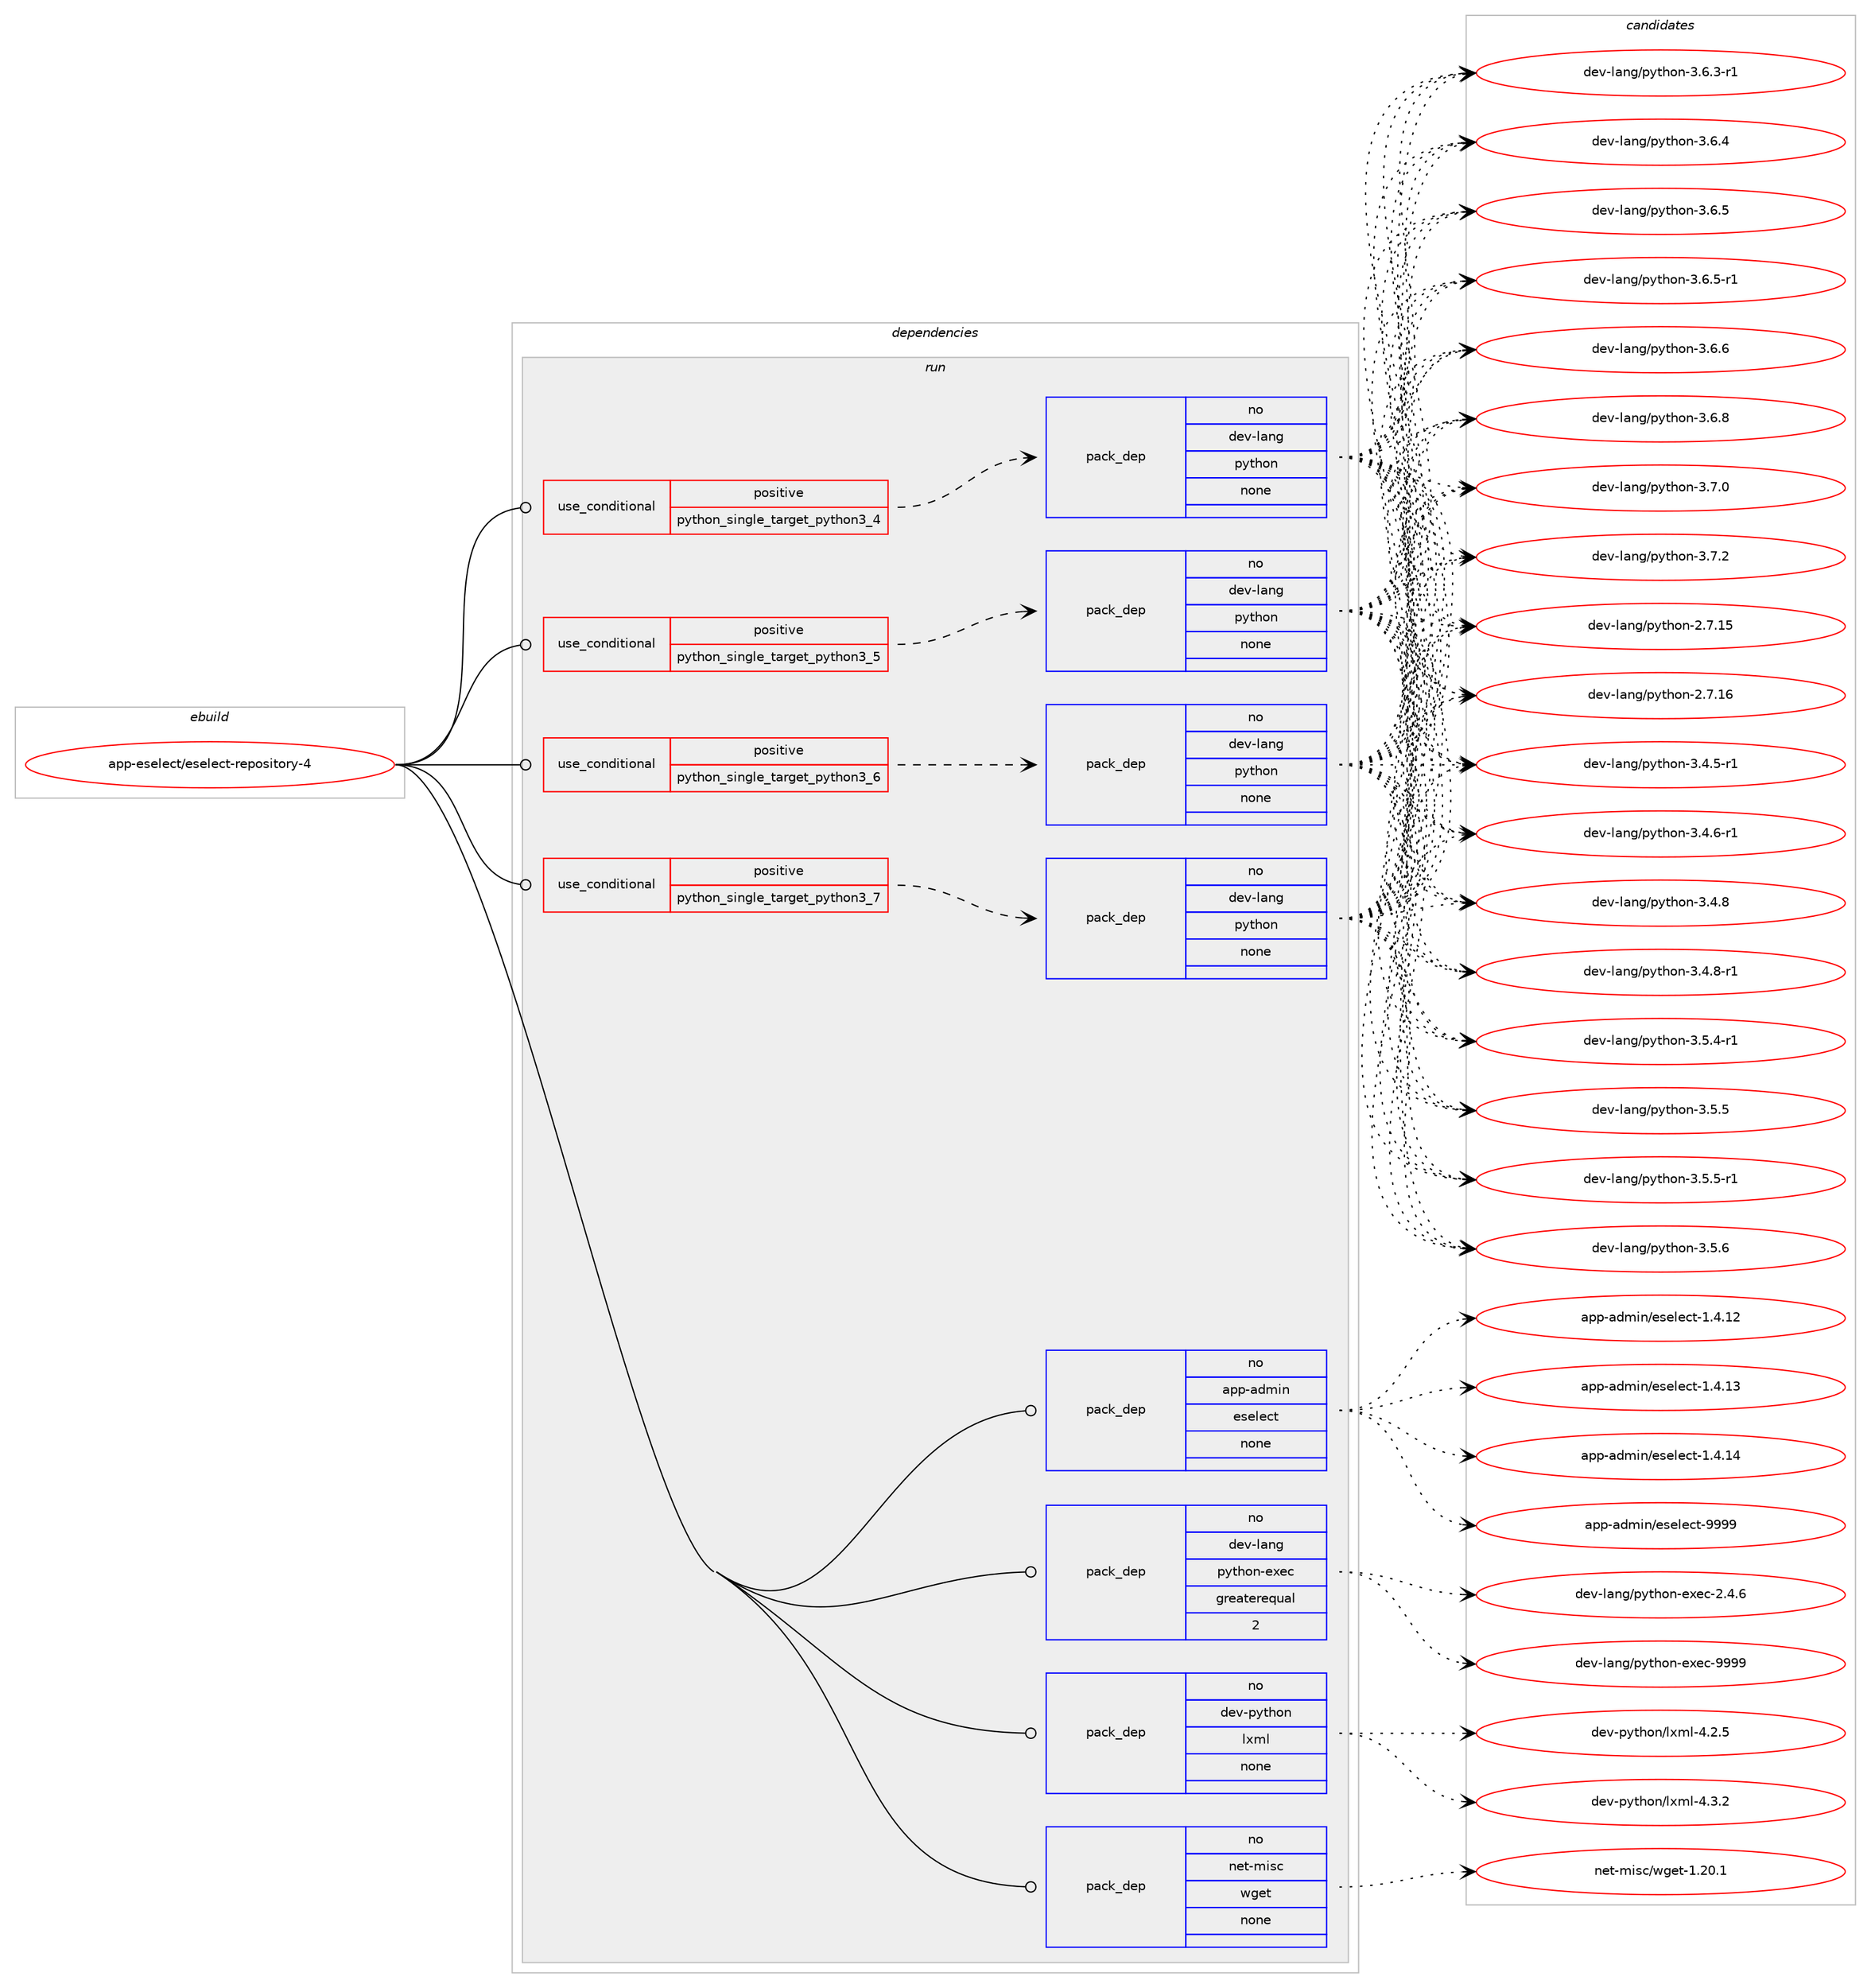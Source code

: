 digraph prolog {

# *************
# Graph options
# *************

newrank=true;
concentrate=true;
compound=true;
graph [rankdir=LR,fontname=Helvetica,fontsize=10,ranksep=1.5];#, ranksep=2.5, nodesep=0.2];
edge  [arrowhead=vee];
node  [fontname=Helvetica,fontsize=10];

# **********
# The ebuild
# **********

subgraph cluster_leftcol {
color=gray;
rank=same;
label=<<i>ebuild</i>>;
id [label="app-eselect/eselect-repository-4", color=red, width=4, href="../app-eselect/eselect-repository-4.svg"];
}

# ****************
# The dependencies
# ****************

subgraph cluster_midcol {
color=gray;
label=<<i>dependencies</i>>;
subgraph cluster_compile {
fillcolor="#eeeeee";
style=filled;
label=<<i>compile</i>>;
}
subgraph cluster_compileandrun {
fillcolor="#eeeeee";
style=filled;
label=<<i>compile and run</i>>;
}
subgraph cluster_run {
fillcolor="#eeeeee";
style=filled;
label=<<i>run</i>>;
subgraph cond352308 {
dependency1293675 [label=<<TABLE BORDER="0" CELLBORDER="1" CELLSPACING="0" CELLPADDING="4"><TR><TD ROWSPAN="3" CELLPADDING="10">use_conditional</TD></TR><TR><TD>positive</TD></TR><TR><TD>python_single_target_python3_4</TD></TR></TABLE>>, shape=none, color=red];
subgraph pack921285 {
dependency1293676 [label=<<TABLE BORDER="0" CELLBORDER="1" CELLSPACING="0" CELLPADDING="4" WIDTH="220"><TR><TD ROWSPAN="6" CELLPADDING="30">pack_dep</TD></TR><TR><TD WIDTH="110">no</TD></TR><TR><TD>dev-lang</TD></TR><TR><TD>python</TD></TR><TR><TD>none</TD></TR><TR><TD></TD></TR></TABLE>>, shape=none, color=blue];
}
dependency1293675:e -> dependency1293676:w [weight=20,style="dashed",arrowhead="vee"];
}
id:e -> dependency1293675:w [weight=20,style="solid",arrowhead="odot"];
subgraph cond352309 {
dependency1293677 [label=<<TABLE BORDER="0" CELLBORDER="1" CELLSPACING="0" CELLPADDING="4"><TR><TD ROWSPAN="3" CELLPADDING="10">use_conditional</TD></TR><TR><TD>positive</TD></TR><TR><TD>python_single_target_python3_5</TD></TR></TABLE>>, shape=none, color=red];
subgraph pack921286 {
dependency1293678 [label=<<TABLE BORDER="0" CELLBORDER="1" CELLSPACING="0" CELLPADDING="4" WIDTH="220"><TR><TD ROWSPAN="6" CELLPADDING="30">pack_dep</TD></TR><TR><TD WIDTH="110">no</TD></TR><TR><TD>dev-lang</TD></TR><TR><TD>python</TD></TR><TR><TD>none</TD></TR><TR><TD></TD></TR></TABLE>>, shape=none, color=blue];
}
dependency1293677:e -> dependency1293678:w [weight=20,style="dashed",arrowhead="vee"];
}
id:e -> dependency1293677:w [weight=20,style="solid",arrowhead="odot"];
subgraph cond352310 {
dependency1293679 [label=<<TABLE BORDER="0" CELLBORDER="1" CELLSPACING="0" CELLPADDING="4"><TR><TD ROWSPAN="3" CELLPADDING="10">use_conditional</TD></TR><TR><TD>positive</TD></TR><TR><TD>python_single_target_python3_6</TD></TR></TABLE>>, shape=none, color=red];
subgraph pack921287 {
dependency1293680 [label=<<TABLE BORDER="0" CELLBORDER="1" CELLSPACING="0" CELLPADDING="4" WIDTH="220"><TR><TD ROWSPAN="6" CELLPADDING="30">pack_dep</TD></TR><TR><TD WIDTH="110">no</TD></TR><TR><TD>dev-lang</TD></TR><TR><TD>python</TD></TR><TR><TD>none</TD></TR><TR><TD></TD></TR></TABLE>>, shape=none, color=blue];
}
dependency1293679:e -> dependency1293680:w [weight=20,style="dashed",arrowhead="vee"];
}
id:e -> dependency1293679:w [weight=20,style="solid",arrowhead="odot"];
subgraph cond352311 {
dependency1293681 [label=<<TABLE BORDER="0" CELLBORDER="1" CELLSPACING="0" CELLPADDING="4"><TR><TD ROWSPAN="3" CELLPADDING="10">use_conditional</TD></TR><TR><TD>positive</TD></TR><TR><TD>python_single_target_python3_7</TD></TR></TABLE>>, shape=none, color=red];
subgraph pack921288 {
dependency1293682 [label=<<TABLE BORDER="0" CELLBORDER="1" CELLSPACING="0" CELLPADDING="4" WIDTH="220"><TR><TD ROWSPAN="6" CELLPADDING="30">pack_dep</TD></TR><TR><TD WIDTH="110">no</TD></TR><TR><TD>dev-lang</TD></TR><TR><TD>python</TD></TR><TR><TD>none</TD></TR><TR><TD></TD></TR></TABLE>>, shape=none, color=blue];
}
dependency1293681:e -> dependency1293682:w [weight=20,style="dashed",arrowhead="vee"];
}
id:e -> dependency1293681:w [weight=20,style="solid",arrowhead="odot"];
subgraph pack921289 {
dependency1293683 [label=<<TABLE BORDER="0" CELLBORDER="1" CELLSPACING="0" CELLPADDING="4" WIDTH="220"><TR><TD ROWSPAN="6" CELLPADDING="30">pack_dep</TD></TR><TR><TD WIDTH="110">no</TD></TR><TR><TD>app-admin</TD></TR><TR><TD>eselect</TD></TR><TR><TD>none</TD></TR><TR><TD></TD></TR></TABLE>>, shape=none, color=blue];
}
id:e -> dependency1293683:w [weight=20,style="solid",arrowhead="odot"];
subgraph pack921290 {
dependency1293684 [label=<<TABLE BORDER="0" CELLBORDER="1" CELLSPACING="0" CELLPADDING="4" WIDTH="220"><TR><TD ROWSPAN="6" CELLPADDING="30">pack_dep</TD></TR><TR><TD WIDTH="110">no</TD></TR><TR><TD>dev-lang</TD></TR><TR><TD>python-exec</TD></TR><TR><TD>greaterequal</TD></TR><TR><TD>2</TD></TR></TABLE>>, shape=none, color=blue];
}
id:e -> dependency1293684:w [weight=20,style="solid",arrowhead="odot"];
subgraph pack921291 {
dependency1293685 [label=<<TABLE BORDER="0" CELLBORDER="1" CELLSPACING="0" CELLPADDING="4" WIDTH="220"><TR><TD ROWSPAN="6" CELLPADDING="30">pack_dep</TD></TR><TR><TD WIDTH="110">no</TD></TR><TR><TD>dev-python</TD></TR><TR><TD>lxml</TD></TR><TR><TD>none</TD></TR><TR><TD></TD></TR></TABLE>>, shape=none, color=blue];
}
id:e -> dependency1293685:w [weight=20,style="solid",arrowhead="odot"];
subgraph pack921292 {
dependency1293686 [label=<<TABLE BORDER="0" CELLBORDER="1" CELLSPACING="0" CELLPADDING="4" WIDTH="220"><TR><TD ROWSPAN="6" CELLPADDING="30">pack_dep</TD></TR><TR><TD WIDTH="110">no</TD></TR><TR><TD>net-misc</TD></TR><TR><TD>wget</TD></TR><TR><TD>none</TD></TR><TR><TD></TD></TR></TABLE>>, shape=none, color=blue];
}
id:e -> dependency1293686:w [weight=20,style="solid",arrowhead="odot"];
}
}

# **************
# The candidates
# **************

subgraph cluster_choices {
rank=same;
color=gray;
label=<<i>candidates</i>>;

subgraph choice921285 {
color=black;
nodesep=1;
choice10010111845108971101034711212111610411111045504655464953 [label="dev-lang/python-2.7.15", color=red, width=4,href="../dev-lang/python-2.7.15.svg"];
choice10010111845108971101034711212111610411111045504655464954 [label="dev-lang/python-2.7.16", color=red, width=4,href="../dev-lang/python-2.7.16.svg"];
choice1001011184510897110103471121211161041111104551465246534511449 [label="dev-lang/python-3.4.5-r1", color=red, width=4,href="../dev-lang/python-3.4.5-r1.svg"];
choice1001011184510897110103471121211161041111104551465246544511449 [label="dev-lang/python-3.4.6-r1", color=red, width=4,href="../dev-lang/python-3.4.6-r1.svg"];
choice100101118451089711010347112121116104111110455146524656 [label="dev-lang/python-3.4.8", color=red, width=4,href="../dev-lang/python-3.4.8.svg"];
choice1001011184510897110103471121211161041111104551465246564511449 [label="dev-lang/python-3.4.8-r1", color=red, width=4,href="../dev-lang/python-3.4.8-r1.svg"];
choice1001011184510897110103471121211161041111104551465346524511449 [label="dev-lang/python-3.5.4-r1", color=red, width=4,href="../dev-lang/python-3.5.4-r1.svg"];
choice100101118451089711010347112121116104111110455146534653 [label="dev-lang/python-3.5.5", color=red, width=4,href="../dev-lang/python-3.5.5.svg"];
choice1001011184510897110103471121211161041111104551465346534511449 [label="dev-lang/python-3.5.5-r1", color=red, width=4,href="../dev-lang/python-3.5.5-r1.svg"];
choice100101118451089711010347112121116104111110455146534654 [label="dev-lang/python-3.5.6", color=red, width=4,href="../dev-lang/python-3.5.6.svg"];
choice1001011184510897110103471121211161041111104551465446514511449 [label="dev-lang/python-3.6.3-r1", color=red, width=4,href="../dev-lang/python-3.6.3-r1.svg"];
choice100101118451089711010347112121116104111110455146544652 [label="dev-lang/python-3.6.4", color=red, width=4,href="../dev-lang/python-3.6.4.svg"];
choice100101118451089711010347112121116104111110455146544653 [label="dev-lang/python-3.6.5", color=red, width=4,href="../dev-lang/python-3.6.5.svg"];
choice1001011184510897110103471121211161041111104551465446534511449 [label="dev-lang/python-3.6.5-r1", color=red, width=4,href="../dev-lang/python-3.6.5-r1.svg"];
choice100101118451089711010347112121116104111110455146544654 [label="dev-lang/python-3.6.6", color=red, width=4,href="../dev-lang/python-3.6.6.svg"];
choice100101118451089711010347112121116104111110455146544656 [label="dev-lang/python-3.6.8", color=red, width=4,href="../dev-lang/python-3.6.8.svg"];
choice100101118451089711010347112121116104111110455146554648 [label="dev-lang/python-3.7.0", color=red, width=4,href="../dev-lang/python-3.7.0.svg"];
choice100101118451089711010347112121116104111110455146554650 [label="dev-lang/python-3.7.2", color=red, width=4,href="../dev-lang/python-3.7.2.svg"];
dependency1293676:e -> choice10010111845108971101034711212111610411111045504655464953:w [style=dotted,weight="100"];
dependency1293676:e -> choice10010111845108971101034711212111610411111045504655464954:w [style=dotted,weight="100"];
dependency1293676:e -> choice1001011184510897110103471121211161041111104551465246534511449:w [style=dotted,weight="100"];
dependency1293676:e -> choice1001011184510897110103471121211161041111104551465246544511449:w [style=dotted,weight="100"];
dependency1293676:e -> choice100101118451089711010347112121116104111110455146524656:w [style=dotted,weight="100"];
dependency1293676:e -> choice1001011184510897110103471121211161041111104551465246564511449:w [style=dotted,weight="100"];
dependency1293676:e -> choice1001011184510897110103471121211161041111104551465346524511449:w [style=dotted,weight="100"];
dependency1293676:e -> choice100101118451089711010347112121116104111110455146534653:w [style=dotted,weight="100"];
dependency1293676:e -> choice1001011184510897110103471121211161041111104551465346534511449:w [style=dotted,weight="100"];
dependency1293676:e -> choice100101118451089711010347112121116104111110455146534654:w [style=dotted,weight="100"];
dependency1293676:e -> choice1001011184510897110103471121211161041111104551465446514511449:w [style=dotted,weight="100"];
dependency1293676:e -> choice100101118451089711010347112121116104111110455146544652:w [style=dotted,weight="100"];
dependency1293676:e -> choice100101118451089711010347112121116104111110455146544653:w [style=dotted,weight="100"];
dependency1293676:e -> choice1001011184510897110103471121211161041111104551465446534511449:w [style=dotted,weight="100"];
dependency1293676:e -> choice100101118451089711010347112121116104111110455146544654:w [style=dotted,weight="100"];
dependency1293676:e -> choice100101118451089711010347112121116104111110455146544656:w [style=dotted,weight="100"];
dependency1293676:e -> choice100101118451089711010347112121116104111110455146554648:w [style=dotted,weight="100"];
dependency1293676:e -> choice100101118451089711010347112121116104111110455146554650:w [style=dotted,weight="100"];
}
subgraph choice921286 {
color=black;
nodesep=1;
choice10010111845108971101034711212111610411111045504655464953 [label="dev-lang/python-2.7.15", color=red, width=4,href="../dev-lang/python-2.7.15.svg"];
choice10010111845108971101034711212111610411111045504655464954 [label="dev-lang/python-2.7.16", color=red, width=4,href="../dev-lang/python-2.7.16.svg"];
choice1001011184510897110103471121211161041111104551465246534511449 [label="dev-lang/python-3.4.5-r1", color=red, width=4,href="../dev-lang/python-3.4.5-r1.svg"];
choice1001011184510897110103471121211161041111104551465246544511449 [label="dev-lang/python-3.4.6-r1", color=red, width=4,href="../dev-lang/python-3.4.6-r1.svg"];
choice100101118451089711010347112121116104111110455146524656 [label="dev-lang/python-3.4.8", color=red, width=4,href="../dev-lang/python-3.4.8.svg"];
choice1001011184510897110103471121211161041111104551465246564511449 [label="dev-lang/python-3.4.8-r1", color=red, width=4,href="../dev-lang/python-3.4.8-r1.svg"];
choice1001011184510897110103471121211161041111104551465346524511449 [label="dev-lang/python-3.5.4-r1", color=red, width=4,href="../dev-lang/python-3.5.4-r1.svg"];
choice100101118451089711010347112121116104111110455146534653 [label="dev-lang/python-3.5.5", color=red, width=4,href="../dev-lang/python-3.5.5.svg"];
choice1001011184510897110103471121211161041111104551465346534511449 [label="dev-lang/python-3.5.5-r1", color=red, width=4,href="../dev-lang/python-3.5.5-r1.svg"];
choice100101118451089711010347112121116104111110455146534654 [label="dev-lang/python-3.5.6", color=red, width=4,href="../dev-lang/python-3.5.6.svg"];
choice1001011184510897110103471121211161041111104551465446514511449 [label="dev-lang/python-3.6.3-r1", color=red, width=4,href="../dev-lang/python-3.6.3-r1.svg"];
choice100101118451089711010347112121116104111110455146544652 [label="dev-lang/python-3.6.4", color=red, width=4,href="../dev-lang/python-3.6.4.svg"];
choice100101118451089711010347112121116104111110455146544653 [label="dev-lang/python-3.6.5", color=red, width=4,href="../dev-lang/python-3.6.5.svg"];
choice1001011184510897110103471121211161041111104551465446534511449 [label="dev-lang/python-3.6.5-r1", color=red, width=4,href="../dev-lang/python-3.6.5-r1.svg"];
choice100101118451089711010347112121116104111110455146544654 [label="dev-lang/python-3.6.6", color=red, width=4,href="../dev-lang/python-3.6.6.svg"];
choice100101118451089711010347112121116104111110455146544656 [label="dev-lang/python-3.6.8", color=red, width=4,href="../dev-lang/python-3.6.8.svg"];
choice100101118451089711010347112121116104111110455146554648 [label="dev-lang/python-3.7.0", color=red, width=4,href="../dev-lang/python-3.7.0.svg"];
choice100101118451089711010347112121116104111110455146554650 [label="dev-lang/python-3.7.2", color=red, width=4,href="../dev-lang/python-3.7.2.svg"];
dependency1293678:e -> choice10010111845108971101034711212111610411111045504655464953:w [style=dotted,weight="100"];
dependency1293678:e -> choice10010111845108971101034711212111610411111045504655464954:w [style=dotted,weight="100"];
dependency1293678:e -> choice1001011184510897110103471121211161041111104551465246534511449:w [style=dotted,weight="100"];
dependency1293678:e -> choice1001011184510897110103471121211161041111104551465246544511449:w [style=dotted,weight="100"];
dependency1293678:e -> choice100101118451089711010347112121116104111110455146524656:w [style=dotted,weight="100"];
dependency1293678:e -> choice1001011184510897110103471121211161041111104551465246564511449:w [style=dotted,weight="100"];
dependency1293678:e -> choice1001011184510897110103471121211161041111104551465346524511449:w [style=dotted,weight="100"];
dependency1293678:e -> choice100101118451089711010347112121116104111110455146534653:w [style=dotted,weight="100"];
dependency1293678:e -> choice1001011184510897110103471121211161041111104551465346534511449:w [style=dotted,weight="100"];
dependency1293678:e -> choice100101118451089711010347112121116104111110455146534654:w [style=dotted,weight="100"];
dependency1293678:e -> choice1001011184510897110103471121211161041111104551465446514511449:w [style=dotted,weight="100"];
dependency1293678:e -> choice100101118451089711010347112121116104111110455146544652:w [style=dotted,weight="100"];
dependency1293678:e -> choice100101118451089711010347112121116104111110455146544653:w [style=dotted,weight="100"];
dependency1293678:e -> choice1001011184510897110103471121211161041111104551465446534511449:w [style=dotted,weight="100"];
dependency1293678:e -> choice100101118451089711010347112121116104111110455146544654:w [style=dotted,weight="100"];
dependency1293678:e -> choice100101118451089711010347112121116104111110455146544656:w [style=dotted,weight="100"];
dependency1293678:e -> choice100101118451089711010347112121116104111110455146554648:w [style=dotted,weight="100"];
dependency1293678:e -> choice100101118451089711010347112121116104111110455146554650:w [style=dotted,weight="100"];
}
subgraph choice921287 {
color=black;
nodesep=1;
choice10010111845108971101034711212111610411111045504655464953 [label="dev-lang/python-2.7.15", color=red, width=4,href="../dev-lang/python-2.7.15.svg"];
choice10010111845108971101034711212111610411111045504655464954 [label="dev-lang/python-2.7.16", color=red, width=4,href="../dev-lang/python-2.7.16.svg"];
choice1001011184510897110103471121211161041111104551465246534511449 [label="dev-lang/python-3.4.5-r1", color=red, width=4,href="../dev-lang/python-3.4.5-r1.svg"];
choice1001011184510897110103471121211161041111104551465246544511449 [label="dev-lang/python-3.4.6-r1", color=red, width=4,href="../dev-lang/python-3.4.6-r1.svg"];
choice100101118451089711010347112121116104111110455146524656 [label="dev-lang/python-3.4.8", color=red, width=4,href="../dev-lang/python-3.4.8.svg"];
choice1001011184510897110103471121211161041111104551465246564511449 [label="dev-lang/python-3.4.8-r1", color=red, width=4,href="../dev-lang/python-3.4.8-r1.svg"];
choice1001011184510897110103471121211161041111104551465346524511449 [label="dev-lang/python-3.5.4-r1", color=red, width=4,href="../dev-lang/python-3.5.4-r1.svg"];
choice100101118451089711010347112121116104111110455146534653 [label="dev-lang/python-3.5.5", color=red, width=4,href="../dev-lang/python-3.5.5.svg"];
choice1001011184510897110103471121211161041111104551465346534511449 [label="dev-lang/python-3.5.5-r1", color=red, width=4,href="../dev-lang/python-3.5.5-r1.svg"];
choice100101118451089711010347112121116104111110455146534654 [label="dev-lang/python-3.5.6", color=red, width=4,href="../dev-lang/python-3.5.6.svg"];
choice1001011184510897110103471121211161041111104551465446514511449 [label="dev-lang/python-3.6.3-r1", color=red, width=4,href="../dev-lang/python-3.6.3-r1.svg"];
choice100101118451089711010347112121116104111110455146544652 [label="dev-lang/python-3.6.4", color=red, width=4,href="../dev-lang/python-3.6.4.svg"];
choice100101118451089711010347112121116104111110455146544653 [label="dev-lang/python-3.6.5", color=red, width=4,href="../dev-lang/python-3.6.5.svg"];
choice1001011184510897110103471121211161041111104551465446534511449 [label="dev-lang/python-3.6.5-r1", color=red, width=4,href="../dev-lang/python-3.6.5-r1.svg"];
choice100101118451089711010347112121116104111110455146544654 [label="dev-lang/python-3.6.6", color=red, width=4,href="../dev-lang/python-3.6.6.svg"];
choice100101118451089711010347112121116104111110455146544656 [label="dev-lang/python-3.6.8", color=red, width=4,href="../dev-lang/python-3.6.8.svg"];
choice100101118451089711010347112121116104111110455146554648 [label="dev-lang/python-3.7.0", color=red, width=4,href="../dev-lang/python-3.7.0.svg"];
choice100101118451089711010347112121116104111110455146554650 [label="dev-lang/python-3.7.2", color=red, width=4,href="../dev-lang/python-3.7.2.svg"];
dependency1293680:e -> choice10010111845108971101034711212111610411111045504655464953:w [style=dotted,weight="100"];
dependency1293680:e -> choice10010111845108971101034711212111610411111045504655464954:w [style=dotted,weight="100"];
dependency1293680:e -> choice1001011184510897110103471121211161041111104551465246534511449:w [style=dotted,weight="100"];
dependency1293680:e -> choice1001011184510897110103471121211161041111104551465246544511449:w [style=dotted,weight="100"];
dependency1293680:e -> choice100101118451089711010347112121116104111110455146524656:w [style=dotted,weight="100"];
dependency1293680:e -> choice1001011184510897110103471121211161041111104551465246564511449:w [style=dotted,weight="100"];
dependency1293680:e -> choice1001011184510897110103471121211161041111104551465346524511449:w [style=dotted,weight="100"];
dependency1293680:e -> choice100101118451089711010347112121116104111110455146534653:w [style=dotted,weight="100"];
dependency1293680:e -> choice1001011184510897110103471121211161041111104551465346534511449:w [style=dotted,weight="100"];
dependency1293680:e -> choice100101118451089711010347112121116104111110455146534654:w [style=dotted,weight="100"];
dependency1293680:e -> choice1001011184510897110103471121211161041111104551465446514511449:w [style=dotted,weight="100"];
dependency1293680:e -> choice100101118451089711010347112121116104111110455146544652:w [style=dotted,weight="100"];
dependency1293680:e -> choice100101118451089711010347112121116104111110455146544653:w [style=dotted,weight="100"];
dependency1293680:e -> choice1001011184510897110103471121211161041111104551465446534511449:w [style=dotted,weight="100"];
dependency1293680:e -> choice100101118451089711010347112121116104111110455146544654:w [style=dotted,weight="100"];
dependency1293680:e -> choice100101118451089711010347112121116104111110455146544656:w [style=dotted,weight="100"];
dependency1293680:e -> choice100101118451089711010347112121116104111110455146554648:w [style=dotted,weight="100"];
dependency1293680:e -> choice100101118451089711010347112121116104111110455146554650:w [style=dotted,weight="100"];
}
subgraph choice921288 {
color=black;
nodesep=1;
choice10010111845108971101034711212111610411111045504655464953 [label="dev-lang/python-2.7.15", color=red, width=4,href="../dev-lang/python-2.7.15.svg"];
choice10010111845108971101034711212111610411111045504655464954 [label="dev-lang/python-2.7.16", color=red, width=4,href="../dev-lang/python-2.7.16.svg"];
choice1001011184510897110103471121211161041111104551465246534511449 [label="dev-lang/python-3.4.5-r1", color=red, width=4,href="../dev-lang/python-3.4.5-r1.svg"];
choice1001011184510897110103471121211161041111104551465246544511449 [label="dev-lang/python-3.4.6-r1", color=red, width=4,href="../dev-lang/python-3.4.6-r1.svg"];
choice100101118451089711010347112121116104111110455146524656 [label="dev-lang/python-3.4.8", color=red, width=4,href="../dev-lang/python-3.4.8.svg"];
choice1001011184510897110103471121211161041111104551465246564511449 [label="dev-lang/python-3.4.8-r1", color=red, width=4,href="../dev-lang/python-3.4.8-r1.svg"];
choice1001011184510897110103471121211161041111104551465346524511449 [label="dev-lang/python-3.5.4-r1", color=red, width=4,href="../dev-lang/python-3.5.4-r1.svg"];
choice100101118451089711010347112121116104111110455146534653 [label="dev-lang/python-3.5.5", color=red, width=4,href="../dev-lang/python-3.5.5.svg"];
choice1001011184510897110103471121211161041111104551465346534511449 [label="dev-lang/python-3.5.5-r1", color=red, width=4,href="../dev-lang/python-3.5.5-r1.svg"];
choice100101118451089711010347112121116104111110455146534654 [label="dev-lang/python-3.5.6", color=red, width=4,href="../dev-lang/python-3.5.6.svg"];
choice1001011184510897110103471121211161041111104551465446514511449 [label="dev-lang/python-3.6.3-r1", color=red, width=4,href="../dev-lang/python-3.6.3-r1.svg"];
choice100101118451089711010347112121116104111110455146544652 [label="dev-lang/python-3.6.4", color=red, width=4,href="../dev-lang/python-3.6.4.svg"];
choice100101118451089711010347112121116104111110455146544653 [label="dev-lang/python-3.6.5", color=red, width=4,href="../dev-lang/python-3.6.5.svg"];
choice1001011184510897110103471121211161041111104551465446534511449 [label="dev-lang/python-3.6.5-r1", color=red, width=4,href="../dev-lang/python-3.6.5-r1.svg"];
choice100101118451089711010347112121116104111110455146544654 [label="dev-lang/python-3.6.6", color=red, width=4,href="../dev-lang/python-3.6.6.svg"];
choice100101118451089711010347112121116104111110455146544656 [label="dev-lang/python-3.6.8", color=red, width=4,href="../dev-lang/python-3.6.8.svg"];
choice100101118451089711010347112121116104111110455146554648 [label="dev-lang/python-3.7.0", color=red, width=4,href="../dev-lang/python-3.7.0.svg"];
choice100101118451089711010347112121116104111110455146554650 [label="dev-lang/python-3.7.2", color=red, width=4,href="../dev-lang/python-3.7.2.svg"];
dependency1293682:e -> choice10010111845108971101034711212111610411111045504655464953:w [style=dotted,weight="100"];
dependency1293682:e -> choice10010111845108971101034711212111610411111045504655464954:w [style=dotted,weight="100"];
dependency1293682:e -> choice1001011184510897110103471121211161041111104551465246534511449:w [style=dotted,weight="100"];
dependency1293682:e -> choice1001011184510897110103471121211161041111104551465246544511449:w [style=dotted,weight="100"];
dependency1293682:e -> choice100101118451089711010347112121116104111110455146524656:w [style=dotted,weight="100"];
dependency1293682:e -> choice1001011184510897110103471121211161041111104551465246564511449:w [style=dotted,weight="100"];
dependency1293682:e -> choice1001011184510897110103471121211161041111104551465346524511449:w [style=dotted,weight="100"];
dependency1293682:e -> choice100101118451089711010347112121116104111110455146534653:w [style=dotted,weight="100"];
dependency1293682:e -> choice1001011184510897110103471121211161041111104551465346534511449:w [style=dotted,weight="100"];
dependency1293682:e -> choice100101118451089711010347112121116104111110455146534654:w [style=dotted,weight="100"];
dependency1293682:e -> choice1001011184510897110103471121211161041111104551465446514511449:w [style=dotted,weight="100"];
dependency1293682:e -> choice100101118451089711010347112121116104111110455146544652:w [style=dotted,weight="100"];
dependency1293682:e -> choice100101118451089711010347112121116104111110455146544653:w [style=dotted,weight="100"];
dependency1293682:e -> choice1001011184510897110103471121211161041111104551465446534511449:w [style=dotted,weight="100"];
dependency1293682:e -> choice100101118451089711010347112121116104111110455146544654:w [style=dotted,weight="100"];
dependency1293682:e -> choice100101118451089711010347112121116104111110455146544656:w [style=dotted,weight="100"];
dependency1293682:e -> choice100101118451089711010347112121116104111110455146554648:w [style=dotted,weight="100"];
dependency1293682:e -> choice100101118451089711010347112121116104111110455146554650:w [style=dotted,weight="100"];
}
subgraph choice921289 {
color=black;
nodesep=1;
choice971121124597100109105110471011151011081019911645494652464950 [label="app-admin/eselect-1.4.12", color=red, width=4,href="../app-admin/eselect-1.4.12.svg"];
choice971121124597100109105110471011151011081019911645494652464951 [label="app-admin/eselect-1.4.13", color=red, width=4,href="../app-admin/eselect-1.4.13.svg"];
choice971121124597100109105110471011151011081019911645494652464952 [label="app-admin/eselect-1.4.14", color=red, width=4,href="../app-admin/eselect-1.4.14.svg"];
choice97112112459710010910511047101115101108101991164557575757 [label="app-admin/eselect-9999", color=red, width=4,href="../app-admin/eselect-9999.svg"];
dependency1293683:e -> choice971121124597100109105110471011151011081019911645494652464950:w [style=dotted,weight="100"];
dependency1293683:e -> choice971121124597100109105110471011151011081019911645494652464951:w [style=dotted,weight="100"];
dependency1293683:e -> choice971121124597100109105110471011151011081019911645494652464952:w [style=dotted,weight="100"];
dependency1293683:e -> choice97112112459710010910511047101115101108101991164557575757:w [style=dotted,weight="100"];
}
subgraph choice921290 {
color=black;
nodesep=1;
choice1001011184510897110103471121211161041111104510112010199455046524654 [label="dev-lang/python-exec-2.4.6", color=red, width=4,href="../dev-lang/python-exec-2.4.6.svg"];
choice10010111845108971101034711212111610411111045101120101994557575757 [label="dev-lang/python-exec-9999", color=red, width=4,href="../dev-lang/python-exec-9999.svg"];
dependency1293684:e -> choice1001011184510897110103471121211161041111104510112010199455046524654:w [style=dotted,weight="100"];
dependency1293684:e -> choice10010111845108971101034711212111610411111045101120101994557575757:w [style=dotted,weight="100"];
}
subgraph choice921291 {
color=black;
nodesep=1;
choice1001011184511212111610411111047108120109108455246504653 [label="dev-python/lxml-4.2.5", color=red, width=4,href="../dev-python/lxml-4.2.5.svg"];
choice1001011184511212111610411111047108120109108455246514650 [label="dev-python/lxml-4.3.2", color=red, width=4,href="../dev-python/lxml-4.3.2.svg"];
dependency1293685:e -> choice1001011184511212111610411111047108120109108455246504653:w [style=dotted,weight="100"];
dependency1293685:e -> choice1001011184511212111610411111047108120109108455246514650:w [style=dotted,weight="100"];
}
subgraph choice921292 {
color=black;
nodesep=1;
choice11010111645109105115994711910310111645494650484649 [label="net-misc/wget-1.20.1", color=red, width=4,href="../net-misc/wget-1.20.1.svg"];
dependency1293686:e -> choice11010111645109105115994711910310111645494650484649:w [style=dotted,weight="100"];
}
}

}

